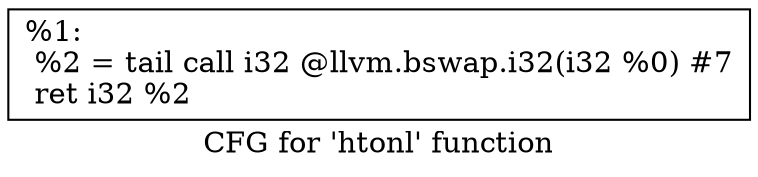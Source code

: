 digraph "CFG for 'htonl' function" {
	label="CFG for 'htonl' function";

	Node0x17fd2d0 [shape=record,label="{%1:\l  %2 = tail call i32 @llvm.bswap.i32(i32 %0) #7\l  ret i32 %2\l}"];
}
